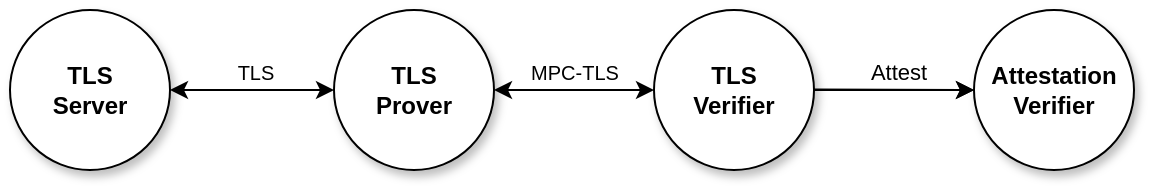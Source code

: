 <mxfile version="24.7.5">
  <diagram id="kcIGn_kX_1L25iIxUXLg" name="Page-1">
    <mxGraphModel dx="1003" dy="581" grid="1" gridSize="10" guides="1" tooltips="1" connect="1" arrows="1" fold="1" page="1" pageScale="1" pageWidth="850" pageHeight="1100" math="0" shadow="0">
      <root>
        <mxCell id="0" />
        <mxCell id="1" parent="0" />
        <mxCell id="EZAqd18MQriHtEKbU3QA-1" value="TLS&lt;br&gt;Prover" style="ellipse;whiteSpace=wrap;html=1;aspect=fixed;shadow=1;fontStyle=1;connectable=1;" parent="1" vertex="1">
          <mxGeometry x="200" y="260" width="80" height="80" as="geometry" />
        </mxCell>
        <mxCell id="EZAqd18MQriHtEKbU3QA-2" value="TLS&lt;br&gt;Server" style="ellipse;whiteSpace=wrap;html=1;aspect=fixed;shadow=1;fontStyle=1" parent="1" vertex="1">
          <mxGeometry x="38" y="260" width="80" height="80" as="geometry" />
        </mxCell>
        <mxCell id="58" value="" style="edgeStyle=none;html=1;" parent="1" source="GdnXkJGOJiVmK7E47u4y-43" target="32" edge="1">
          <mxGeometry relative="1" as="geometry" />
        </mxCell>
        <mxCell id="GdnXkJGOJiVmK7E47u4y-43" value="TLS&lt;br&gt;Verifier" style="ellipse;whiteSpace=wrap;html=1;aspect=fixed;shadow=1;fontStyle=1" parent="1" vertex="1">
          <mxGeometry x="360" y="260" width="80" height="80" as="geometry" />
        </mxCell>
        <mxCell id="GdnXkJGOJiVmK7E47u4y-45" value="" style="endArrow=classic;startArrow=classic;html=1;rounded=0;entryX=0;entryY=0.5;entryDx=0;entryDy=0;" parent="1" source="EZAqd18MQriHtEKbU3QA-2" target="EZAqd18MQriHtEKbU3QA-1" edge="1">
          <mxGeometry width="50" height="50" relative="1" as="geometry">
            <mxPoint x="350" y="490" as="sourcePoint" />
            <mxPoint x="400" y="440" as="targetPoint" />
          </mxGeometry>
        </mxCell>
        <mxCell id="GdnXkJGOJiVmK7E47u4y-46" value="TLS" style="whiteSpace=wrap;html=1;fillColor=none;strokeColor=none;fontSize=10;" parent="1" vertex="1">
          <mxGeometry x="126.5" y="286" width="67.5" height="10" as="geometry" />
        </mxCell>
        <mxCell id="GdnXkJGOJiVmK7E47u4y-49" value="" style="endArrow=classic;html=1;rounded=0;startArrow=classic;startFill=1;exitX=1;exitY=0.5;exitDx=0;exitDy=0;entryX=0;entryY=0.5;entryDx=0;entryDy=0;" parent="1" source="EZAqd18MQriHtEKbU3QA-1" target="GdnXkJGOJiVmK7E47u4y-43" edge="1">
          <mxGeometry width="50" height="50" relative="1" as="geometry">
            <mxPoint x="280" y="289" as="sourcePoint" />
            <mxPoint x="360" y="289" as="targetPoint" />
          </mxGeometry>
        </mxCell>
        <mxCell id="10" value="MPC-TLS" style="edgeLabel;html=1;align=center;verticalAlign=middle;resizable=0;points=[];fontSize=10;labelBackgroundColor=none;" parent="GdnXkJGOJiVmK7E47u4y-49" vertex="1" connectable="0">
          <mxGeometry x="-0.507" relative="1" as="geometry">
            <mxPoint x="20" y="-9" as="offset" />
          </mxGeometry>
        </mxCell>
        <mxCell id="32" value="Attestation&lt;br&gt;Verifier" style="ellipse;whiteSpace=wrap;html=1;aspect=fixed;shadow=1;fontStyle=1" parent="1" vertex="1">
          <mxGeometry x="520" y="260" width="80" height="80" as="geometry" />
        </mxCell>
        <mxCell id="33" value="" style="endArrow=classic;html=1;entryX=0;entryY=0.5;entryDx=0;entryDy=0;" parent="1" target="32" edge="1">
          <mxGeometry width="50" height="50" relative="1" as="geometry">
            <mxPoint x="440" y="299.71" as="sourcePoint" />
            <mxPoint x="510" y="300" as="targetPoint" />
          </mxGeometry>
        </mxCell>
        <mxCell id="57" value="Attest" style="edgeLabel;html=1;align=center;verticalAlign=middle;resizable=0;points=[];fillColor=none;labelBackgroundColor=none;" parent="33" vertex="1" connectable="0">
          <mxGeometry x="-0.327" y="1" relative="1" as="geometry">
            <mxPoint x="15" y="-8" as="offset" />
          </mxGeometry>
        </mxCell>
      </root>
    </mxGraphModel>
  </diagram>
</mxfile>

